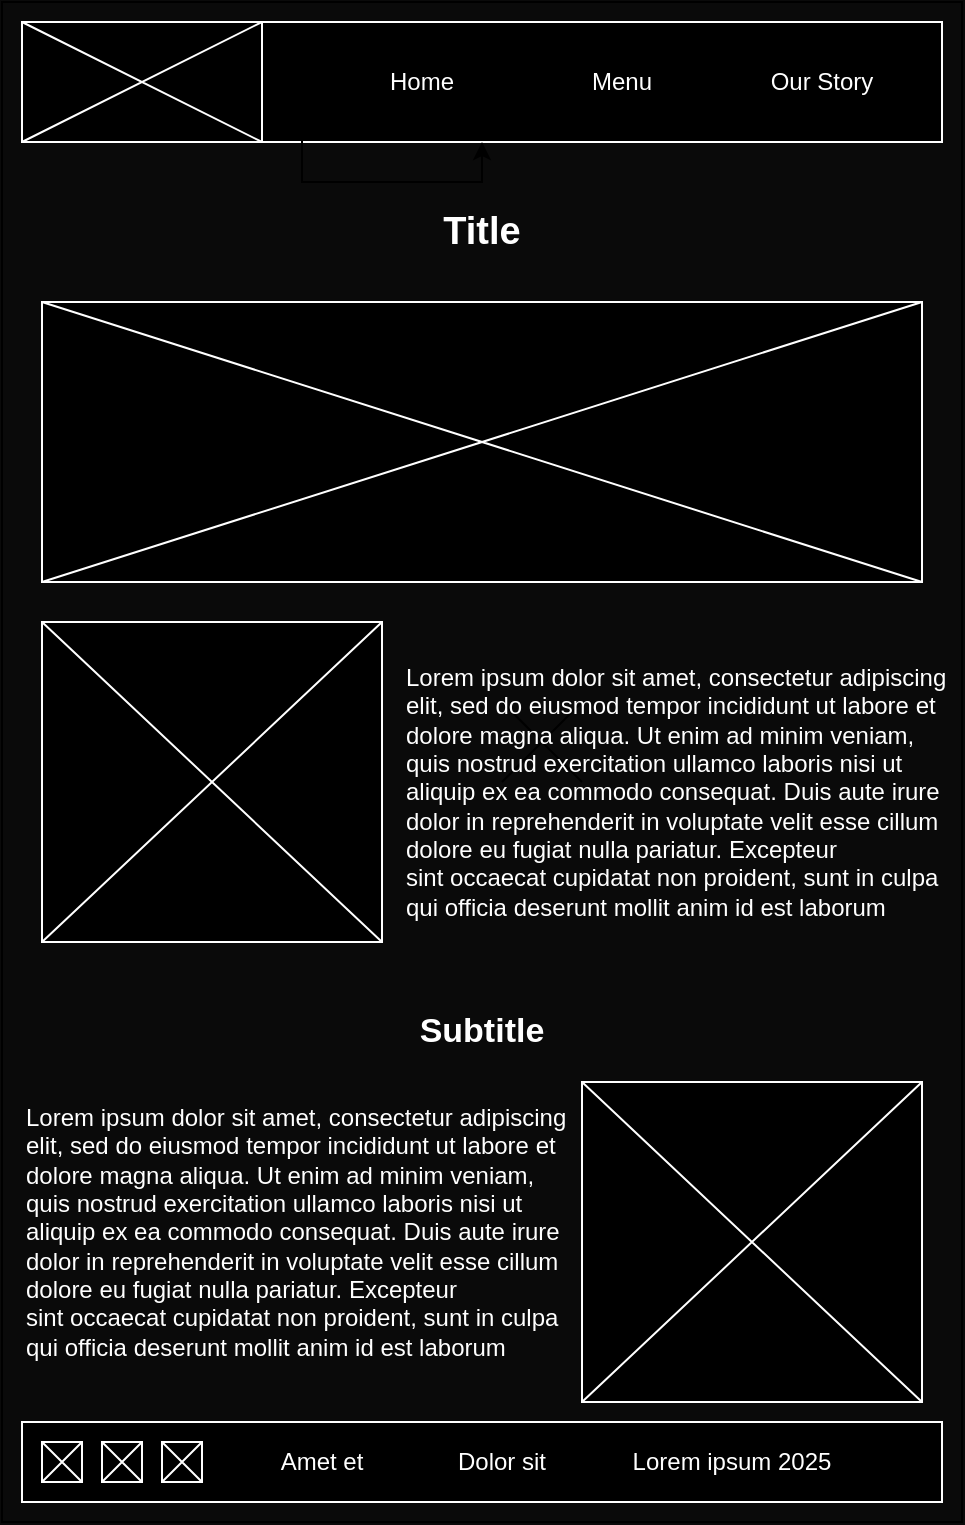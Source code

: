 <mxfile version="24.6.0" type="device">
  <diagram name="Page-1" id="CaEfUG8QsgtGvWu8mydP">
    <mxGraphModel dx="758" dy="737" grid="1" gridSize="10" guides="0" tooltips="1" connect="1" arrows="1" fold="1" page="1" pageScale="1" pageWidth="850" pageHeight="1100" background="#0A0A0A" math="0" shadow="0">
      <root>
        <mxCell id="0" />
        <mxCell id="1" style="" parent="0" />
        <mxCell id="UQGTS-67XtDg3RFHlaop-1" value="" style="rounded=0;whiteSpace=wrap;html=1;fillColor=#0A0A0A;" parent="1" vertex="1">
          <mxGeometry x="150" y="10" width="480" height="760" as="geometry" />
        </mxCell>
        <mxCell id="UQGTS-67XtDg3RFHlaop-2" value="" style="rounded=0;whiteSpace=wrap;html=1;fillColor=#000000;strokeColor=#FFFFFF;" parent="1" vertex="1">
          <mxGeometry x="160" y="20" width="460" height="60" as="geometry" />
        </mxCell>
        <mxCell id="UQGTS-67XtDg3RFHlaop-6" style="edgeStyle=orthogonalEdgeStyle;rounded=0;orthogonalLoop=1;jettySize=auto;html=1;exitX=1;exitY=0.5;exitDx=0;exitDy=0;" parent="1" source="UQGTS-67XtDg3RFHlaop-3" target="UQGTS-67XtDg3RFHlaop-2" edge="1">
          <mxGeometry relative="1" as="geometry" />
        </mxCell>
        <mxCell id="UQGTS-67XtDg3RFHlaop-3" value="" style="rounded=0;whiteSpace=wrap;html=1;fillColor=#000000;fillStyle=solid;strokeColor=#FFFFFF;" parent="1" vertex="1">
          <mxGeometry x="160" y="20" width="120" height="60" as="geometry" />
        </mxCell>
        <mxCell id="UQGTS-67XtDg3RFHlaop-4" value="" style="shape=mxgraph.sysml.x;" parent="1" vertex="1">
          <mxGeometry x="400" y="360" width="40" height="40" as="geometry" />
        </mxCell>
        <mxCell id="UQGTS-67XtDg3RFHlaop-5" value="" style="shape=mxgraph.sysml.x;strokeColor=#FFFFFF;" parent="1" vertex="1">
          <mxGeometry x="160" y="20" width="120" height="60" as="geometry" />
        </mxCell>
        <mxCell id="UQGTS-67XtDg3RFHlaop-8" value="Untitled Layer" parent="0" />
        <mxCell id="UQGTS-67XtDg3RFHlaop-9" value="Home" style="text;strokeColor=none;align=center;fillColor=none;html=1;verticalAlign=middle;whiteSpace=wrap;rounded=0;fontColor=#FFFFFF;" parent="UQGTS-67XtDg3RFHlaop-8" vertex="1">
          <mxGeometry x="330" y="40" width="60" height="20" as="geometry" />
        </mxCell>
        <mxCell id="UQGTS-67XtDg3RFHlaop-10" value="Menu" style="text;strokeColor=none;align=center;fillColor=none;html=1;verticalAlign=middle;whiteSpace=wrap;rounded=0;fontColor=#FFFFFF;" parent="UQGTS-67XtDg3RFHlaop-8" vertex="1">
          <mxGeometry x="430" y="40" width="60" height="20" as="geometry" />
        </mxCell>
        <mxCell id="UQGTS-67XtDg3RFHlaop-11" value="Our Story" style="text;strokeColor=none;align=center;fillColor=none;html=1;verticalAlign=middle;whiteSpace=wrap;rounded=0;fontColor=#FFFFFF;" parent="UQGTS-67XtDg3RFHlaop-8" vertex="1">
          <mxGeometry x="530" y="40" width="60" height="20" as="geometry" />
        </mxCell>
        <mxCell id="8uq8H44b24_80MELF-kE-1" value="a" style="rounded=0;whiteSpace=wrap;html=1;fillColor=#000000;strokeColor=#FFFFFF;" vertex="1" parent="UQGTS-67XtDg3RFHlaop-8">
          <mxGeometry x="170" y="160" width="440" height="140" as="geometry" />
        </mxCell>
        <mxCell id="8uq8H44b24_80MELF-kE-2" value="&lt;font size=&quot;1&quot; color=&quot;#ffffff&quot;&gt;&lt;b style=&quot;font-size: 19px;&quot;&gt;Title&lt;/b&gt;&lt;/font&gt;" style="text;strokeColor=none;align=center;fillColor=none;html=1;verticalAlign=middle;whiteSpace=wrap;rounded=0;" vertex="1" parent="UQGTS-67XtDg3RFHlaop-8">
          <mxGeometry x="270" y="100" width="240" height="50" as="geometry" />
        </mxCell>
        <mxCell id="8uq8H44b24_80MELF-kE-4" value="" style="shape=mxgraph.sysml.x;" vertex="1" parent="UQGTS-67XtDg3RFHlaop-8">
          <mxGeometry x="360" y="170" width="40" height="40" as="geometry" />
        </mxCell>
        <mxCell id="8uq8H44b24_80MELF-kE-5" value="" style="shape=mxgraph.sysml.x;fillColor=#FFFFFF;strokeColor=#FFFFFF;" vertex="1" parent="UQGTS-67XtDg3RFHlaop-8">
          <mxGeometry x="170" y="160" width="440" height="140" as="geometry" />
        </mxCell>
        <mxCell id="8uq8H44b24_80MELF-kE-6" value="a" style="rounded=0;whiteSpace=wrap;html=1;fillColor=#000000;strokeColor=#FFFFFF;" vertex="1" parent="UQGTS-67XtDg3RFHlaop-8">
          <mxGeometry x="170" y="320" width="170" height="160" as="geometry" />
        </mxCell>
        <mxCell id="8uq8H44b24_80MELF-kE-8" value="" style="shape=mxgraph.sysml.x;strokeColor=#FFFFFF;" vertex="1" parent="UQGTS-67XtDg3RFHlaop-8">
          <mxGeometry x="170" y="320" width="170" height="160" as="geometry" />
        </mxCell>
        <mxCell id="8uq8H44b24_80MELF-kE-9" value="&lt;div style=&quot;&quot;&gt;&lt;span style=&quot;color: rgb(255, 255, 255); background-color: initial;&quot;&gt;Lorem ipsum dolor sit amet, consectetur adipiscing elit, sed do eiusmod&amp;nbsp;&lt;/span&gt;&lt;span style=&quot;background-color: initial; color: rgb(255, 255, 255);&quot;&gt;tempor incididunt ut labore et dolore magna aliqua. Ut enim ad minim&amp;nbsp;&lt;/span&gt;&lt;span style=&quot;background-color: initial; color: rgb(255, 255, 255);&quot;&gt;veniam, quis nostrud exercitation ullamco laboris nisi ut aliquip ex ea&amp;nbsp;&lt;/span&gt;&lt;span style=&quot;background-color: initial; color: rgb(255, 255, 255);&quot;&gt;commodo consequat. Duis aute irure dolor in reprehenderit in voluptate&amp;nbsp;&lt;/span&gt;&lt;span style=&quot;background-color: initial; color: rgb(255, 255, 255);&quot;&gt;velit esse cillum dolore eu fugiat nulla pariatur. Excepteur sint&amp;nbsp;&lt;/span&gt;&lt;span style=&quot;background-color: initial; color: rgb(255, 255, 255);&quot;&gt;occaecat cupidatat non proident, sunt in culpa qui officia deserunt&amp;nbsp;&lt;/span&gt;&lt;span style=&quot;background-color: initial; color: rgb(255, 255, 255);&quot;&gt;mollit anim id est laborum&lt;/span&gt;&lt;/div&gt;" style="text;strokeColor=none;align=left;fillColor=none;html=1;verticalAlign=middle;whiteSpace=wrap;rounded=0;" vertex="1" parent="UQGTS-67XtDg3RFHlaop-8">
          <mxGeometry x="350" y="330" width="280" height="150" as="geometry" />
        </mxCell>
        <mxCell id="8uq8H44b24_80MELF-kE-10" value="&lt;font size=&quot;1&quot; color=&quot;#ffffff&quot;&gt;&lt;b style=&quot;font-size: 17px;&quot;&gt;Subtitle&lt;/b&gt;&lt;/font&gt;" style="text;strokeColor=none;align=center;fillColor=none;html=1;verticalAlign=middle;whiteSpace=wrap;rounded=0;" vertex="1" parent="UQGTS-67XtDg3RFHlaop-8">
          <mxGeometry x="270" y="500" width="240" height="50" as="geometry" />
        </mxCell>
        <mxCell id="8uq8H44b24_80MELF-kE-11" value="a" style="rounded=0;whiteSpace=wrap;html=1;fillColor=#000000;strokeColor=#FFFFFF;" vertex="1" parent="UQGTS-67XtDg3RFHlaop-8">
          <mxGeometry x="440" y="550" width="170" height="160" as="geometry" />
        </mxCell>
        <mxCell id="8uq8H44b24_80MELF-kE-13" value="" style="shape=mxgraph.sysml.x;strokeColor=#FFFFFF;" vertex="1" parent="UQGTS-67XtDg3RFHlaop-8">
          <mxGeometry x="440" y="550" width="170" height="160" as="geometry" />
        </mxCell>
        <mxCell id="8uq8H44b24_80MELF-kE-14" value="&lt;div style=&quot;&quot;&gt;&lt;span style=&quot;color: rgb(255, 255, 255); background-color: initial;&quot;&gt;Lorem ipsum dolor sit amet, consectetur adipiscing elit, sed do eiusmod&amp;nbsp;&lt;/span&gt;&lt;span style=&quot;background-color: initial; color: rgb(255, 255, 255);&quot;&gt;tempor incididunt ut labore et dolore magna aliqua. Ut enim ad minim&amp;nbsp;&lt;/span&gt;&lt;span style=&quot;background-color: initial; color: rgb(255, 255, 255);&quot;&gt;veniam, quis nostrud exercitation ullamco laboris nisi ut aliquip ex ea&amp;nbsp;&lt;/span&gt;&lt;span style=&quot;background-color: initial; color: rgb(255, 255, 255);&quot;&gt;commodo consequat. Duis aute irure dolor in reprehenderit in voluptate&amp;nbsp;&lt;/span&gt;&lt;span style=&quot;background-color: initial; color: rgb(255, 255, 255);&quot;&gt;velit esse cillum dolore eu fugiat nulla pariatur. Excepteur sint&amp;nbsp;&lt;/span&gt;&lt;span style=&quot;background-color: initial; color: rgb(255, 255, 255);&quot;&gt;occaecat cupidatat non proident, sunt in culpa qui officia deserunt&amp;nbsp;&lt;/span&gt;&lt;span style=&quot;background-color: initial; color: rgb(255, 255, 255);&quot;&gt;mollit anim id est laborum&lt;/span&gt;&lt;/div&gt;" style="text;strokeColor=none;align=left;fillColor=none;html=1;verticalAlign=middle;whiteSpace=wrap;rounded=0;" vertex="1" parent="UQGTS-67XtDg3RFHlaop-8">
          <mxGeometry x="160" y="550" width="280" height="150" as="geometry" />
        </mxCell>
        <mxCell id="8uq8H44b24_80MELF-kE-15" value="a" style="rounded=0;whiteSpace=wrap;html=1;fillColor=#000000;strokeColor=#FFFFFF;" vertex="1" parent="UQGTS-67XtDg3RFHlaop-8">
          <mxGeometry x="160" y="720" width="460" height="40" as="geometry" />
        </mxCell>
        <mxCell id="8uq8H44b24_80MELF-kE-18" value="" style="whiteSpace=wrap;html=1;aspect=fixed;strokeColor=#FFFFFF;fillColor=#000000;" vertex="1" parent="UQGTS-67XtDg3RFHlaop-8">
          <mxGeometry x="170" y="730" width="20" height="20" as="geometry" />
        </mxCell>
        <mxCell id="8uq8H44b24_80MELF-kE-19" value="" style="whiteSpace=wrap;html=1;aspect=fixed;strokeColor=#FFFFFF;fillColor=#000000;" vertex="1" parent="UQGTS-67XtDg3RFHlaop-8">
          <mxGeometry x="200" y="730" width="20" height="20" as="geometry" />
        </mxCell>
        <mxCell id="8uq8H44b24_80MELF-kE-20" value="" style="whiteSpace=wrap;html=1;aspect=fixed;strokeColor=#FFFFFF;fillColor=#000000;" vertex="1" parent="UQGTS-67XtDg3RFHlaop-8">
          <mxGeometry x="230" y="730" width="20" height="20" as="geometry" />
        </mxCell>
        <mxCell id="8uq8H44b24_80MELF-kE-22" value="" style="shape=mxgraph.sysml.x;strokeColor=#FFFFFF;" vertex="1" parent="UQGTS-67XtDg3RFHlaop-8">
          <mxGeometry x="200" y="730" width="20" height="20" as="geometry" />
        </mxCell>
        <mxCell id="8uq8H44b24_80MELF-kE-23" value="" style="shape=mxgraph.sysml.x;strokeColor=#FFFFFF;" vertex="1" parent="UQGTS-67XtDg3RFHlaop-8">
          <mxGeometry x="230" y="730" width="20" height="20" as="geometry" />
        </mxCell>
        <mxCell id="8uq8H44b24_80MELF-kE-24" value="" style="shape=mxgraph.sysml.x;strokeColor=#FFFFFF;" vertex="1" parent="UQGTS-67XtDg3RFHlaop-8">
          <mxGeometry x="170" y="730" width="20" height="20" as="geometry" />
        </mxCell>
        <mxCell id="8uq8H44b24_80MELF-kE-25" value="&lt;font color=&quot;#ffffff&quot;&gt;Amet et&lt;/font&gt;" style="text;strokeColor=none;align=center;fillColor=none;html=1;verticalAlign=middle;whiteSpace=wrap;rounded=0;" vertex="1" parent="UQGTS-67XtDg3RFHlaop-8">
          <mxGeometry x="280" y="730" width="60" height="20" as="geometry" />
        </mxCell>
        <mxCell id="8uq8H44b24_80MELF-kE-26" value="&lt;font color=&quot;#ffffff&quot;&gt;Dolor sit&lt;/font&gt;" style="text;strokeColor=none;align=center;fillColor=none;html=1;verticalAlign=middle;whiteSpace=wrap;rounded=0;" vertex="1" parent="UQGTS-67XtDg3RFHlaop-8">
          <mxGeometry x="370" y="730" width="60" height="20" as="geometry" />
        </mxCell>
        <mxCell id="8uq8H44b24_80MELF-kE-27" value="&lt;font color=&quot;#ffffff&quot;&gt;Lorem ipsum 2025&lt;/font&gt;" style="text;strokeColor=none;align=center;fillColor=none;html=1;verticalAlign=middle;whiteSpace=wrap;rounded=0;" vertex="1" parent="UQGTS-67XtDg3RFHlaop-8">
          <mxGeometry x="460" y="730" width="110" height="20" as="geometry" />
        </mxCell>
      </root>
    </mxGraphModel>
  </diagram>
</mxfile>
